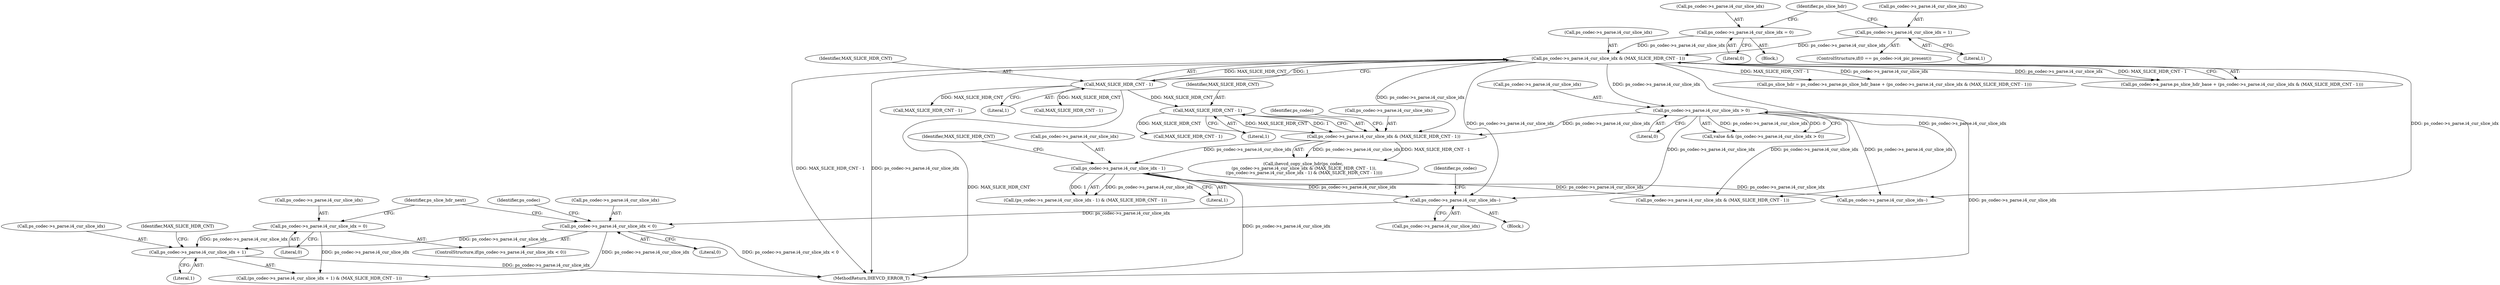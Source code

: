digraph "0_Android_913d9e8d93d6b81bb8eac3fc2c1426651f5b259d@pointer" {
"1001802" [label="(Call,ps_codec->s_parse.i4_cur_slice_idx + 1)"];
"1001779" [label="(Call,ps_codec->s_parse.i4_cur_slice_idx < 0)"];
"1001772" [label="(Call,ps_codec->s_parse.i4_cur_slice_idx--)"];
"1000406" [label="(Call,ps_codec->s_parse.i4_cur_slice_idx & (MAX_SLICE_HDR_CNT - 1))"];
"1000376" [label="(Call,ps_codec->s_parse.i4_cur_slice_idx = 0)"];
"1000391" [label="(Call,ps_codec->s_parse.i4_cur_slice_idx = 1)"];
"1000412" [label="(Call,MAX_SLICE_HDR_CNT - 1)"];
"1000451" [label="(Call,ps_codec->s_parse.i4_cur_slice_idx - 1)"];
"1000441" [label="(Call,ps_codec->s_parse.i4_cur_slice_idx & (MAX_SLICE_HDR_CNT - 1))"];
"1000431" [label="(Call,ps_codec->s_parse.i4_cur_slice_idx > 0)"];
"1000447" [label="(Call,MAX_SLICE_HDR_CNT - 1)"];
"1001786" [label="(Call,ps_codec->s_parse.i4_cur_slice_idx = 0)"];
"1001778" [label="(ControlStructure,if(ps_codec->s_parse.i4_cur_slice_idx < 0))"];
"1000385" [label="(ControlStructure,if(0 == ps_codec->i4_pic_present))"];
"1001801" [label="(Call,(ps_codec->s_parse.i4_cur_slice_idx + 1) & (MAX_SLICE_HDR_CNT - 1))"];
"1000382" [label="(Literal,0)"];
"1002527" [label="(Call,MAX_SLICE_HDR_CNT - 1)"];
"1002620" [label="(MethodReturn,IHEVCD_ERROR_T)"];
"1000391" [label="(Call,ps_codec->s_parse.i4_cur_slice_idx = 1)"];
"1000439" [label="(Call,ihevcd_copy_slice_hdr(ps_codec,\n (ps_codec->s_parse.i4_cur_slice_idx & (MAX_SLICE_HDR_CNT - 1)),\n ((ps_codec->s_parse.i4_cur_slice_idx - 1) & (MAX_SLICE_HDR_CNT - 1))))"];
"1000437" [label="(Literal,0)"];
"1001787" [label="(Call,ps_codec->s_parse.i4_cur_slice_idx)"];
"1001803" [label="(Call,ps_codec->s_parse.i4_cur_slice_idx)"];
"1001773" [label="(Call,ps_codec->s_parse.i4_cur_slice_idx)"];
"1000454" [label="(Identifier,ps_codec)"];
"1000392" [label="(Call,ps_codec->s_parse.i4_cur_slice_idx)"];
"1001794" [label="(Identifier,ps_slice_hdr_next)"];
"1001782" [label="(Identifier,ps_codec)"];
"1000375" [label="(Block,)"];
"1000447" [label="(Call,MAX_SLICE_HDR_CNT - 1)"];
"1000449" [label="(Literal,1)"];
"1000451" [label="(Call,ps_codec->s_parse.i4_cur_slice_idx - 1)"];
"1001765" [label="(Block,)"];
"1001786" [label="(Call,ps_codec->s_parse.i4_cur_slice_idx = 0)"];
"1000413" [label="(Identifier,MAX_SLICE_HDR_CNT)"];
"1000431" [label="(Call,ps_codec->s_parse.i4_cur_slice_idx > 0)"];
"1001808" [label="(Literal,1)"];
"1000407" [label="(Call,ps_codec->s_parse.i4_cur_slice_idx)"];
"1000376" [label="(Call,ps_codec->s_parse.i4_cur_slice_idx = 0)"];
"1000432" [label="(Call,ps_codec->s_parse.i4_cur_slice_idx)"];
"1000398" [label="(Call,ps_slice_hdr = ps_codec->s_parse.ps_slice_hdr_base + (ps_codec->s_parse.i4_cur_slice_idx & (MAX_SLICE_HDR_CNT - 1)))"];
"1001785" [label="(Literal,0)"];
"1000457" [label="(Literal,1)"];
"1000441" [label="(Call,ps_codec->s_parse.i4_cur_slice_idx & (MAX_SLICE_HDR_CNT - 1))"];
"1000406" [label="(Call,ps_codec->s_parse.i4_cur_slice_idx & (MAX_SLICE_HDR_CNT - 1))"];
"1000459" [label="(Identifier,MAX_SLICE_HDR_CNT)"];
"1001779" [label="(Call,ps_codec->s_parse.i4_cur_slice_idx < 0)"];
"1000450" [label="(Call,(ps_codec->s_parse.i4_cur_slice_idx - 1) & (MAX_SLICE_HDR_CNT - 1))"];
"1000377" [label="(Call,ps_codec->s_parse.i4_cur_slice_idx)"];
"1001789" [label="(Identifier,ps_codec)"];
"1001772" [label="(Call,ps_codec->s_parse.i4_cur_slice_idx--)"];
"1000400" [label="(Call,ps_codec->s_parse.ps_slice_hdr_base + (ps_codec->s_parse.i4_cur_slice_idx & (MAX_SLICE_HDR_CNT - 1)))"];
"1001810" [label="(Identifier,MAX_SLICE_HDR_CNT)"];
"1002521" [label="(Call,ps_codec->s_parse.i4_cur_slice_idx & (MAX_SLICE_HDR_CNT - 1))"];
"1001802" [label="(Call,ps_codec->s_parse.i4_cur_slice_idx + 1)"];
"1000442" [label="(Call,ps_codec->s_parse.i4_cur_slice_idx)"];
"1000458" [label="(Call,MAX_SLICE_HDR_CNT - 1)"];
"1000414" [label="(Literal,1)"];
"1001780" [label="(Call,ps_codec->s_parse.i4_cur_slice_idx)"];
"1000397" [label="(Literal,1)"];
"1001713" [label="(Call,ps_codec->s_parse.i4_cur_slice_idx--)"];
"1000429" [label="(Call,value && (ps_codec->s_parse.i4_cur_slice_idx > 0))"];
"1001809" [label="(Call,MAX_SLICE_HDR_CNT - 1)"];
"1000412" [label="(Call,MAX_SLICE_HDR_CNT - 1)"];
"1000399" [label="(Identifier,ps_slice_hdr)"];
"1001792" [label="(Literal,0)"];
"1000448" [label="(Identifier,MAX_SLICE_HDR_CNT)"];
"1000452" [label="(Call,ps_codec->s_parse.i4_cur_slice_idx)"];
"1001802" -> "1001801"  [label="AST: "];
"1001802" -> "1001808"  [label="CFG: "];
"1001803" -> "1001802"  [label="AST: "];
"1001808" -> "1001802"  [label="AST: "];
"1001810" -> "1001802"  [label="CFG: "];
"1001802" -> "1002620"  [label="DDG: ps_codec->s_parse.i4_cur_slice_idx"];
"1001779" -> "1001802"  [label="DDG: ps_codec->s_parse.i4_cur_slice_idx"];
"1001786" -> "1001802"  [label="DDG: ps_codec->s_parse.i4_cur_slice_idx"];
"1001779" -> "1001778"  [label="AST: "];
"1001779" -> "1001785"  [label="CFG: "];
"1001780" -> "1001779"  [label="AST: "];
"1001785" -> "1001779"  [label="AST: "];
"1001789" -> "1001779"  [label="CFG: "];
"1001794" -> "1001779"  [label="CFG: "];
"1001779" -> "1002620"  [label="DDG: ps_codec->s_parse.i4_cur_slice_idx < 0"];
"1001772" -> "1001779"  [label="DDG: ps_codec->s_parse.i4_cur_slice_idx"];
"1001779" -> "1001801"  [label="DDG: ps_codec->s_parse.i4_cur_slice_idx"];
"1001772" -> "1001765"  [label="AST: "];
"1001772" -> "1001773"  [label="CFG: "];
"1001773" -> "1001772"  [label="AST: "];
"1001782" -> "1001772"  [label="CFG: "];
"1000406" -> "1001772"  [label="DDG: ps_codec->s_parse.i4_cur_slice_idx"];
"1000451" -> "1001772"  [label="DDG: ps_codec->s_parse.i4_cur_slice_idx"];
"1000431" -> "1001772"  [label="DDG: ps_codec->s_parse.i4_cur_slice_idx"];
"1000406" -> "1000400"  [label="AST: "];
"1000406" -> "1000412"  [label="CFG: "];
"1000407" -> "1000406"  [label="AST: "];
"1000412" -> "1000406"  [label="AST: "];
"1000400" -> "1000406"  [label="CFG: "];
"1000406" -> "1002620"  [label="DDG: MAX_SLICE_HDR_CNT - 1"];
"1000406" -> "1002620"  [label="DDG: ps_codec->s_parse.i4_cur_slice_idx"];
"1000406" -> "1000398"  [label="DDG: ps_codec->s_parse.i4_cur_slice_idx"];
"1000406" -> "1000398"  [label="DDG: MAX_SLICE_HDR_CNT - 1"];
"1000406" -> "1000400"  [label="DDG: ps_codec->s_parse.i4_cur_slice_idx"];
"1000406" -> "1000400"  [label="DDG: MAX_SLICE_HDR_CNT - 1"];
"1000376" -> "1000406"  [label="DDG: ps_codec->s_parse.i4_cur_slice_idx"];
"1000391" -> "1000406"  [label="DDG: ps_codec->s_parse.i4_cur_slice_idx"];
"1000412" -> "1000406"  [label="DDG: MAX_SLICE_HDR_CNT"];
"1000412" -> "1000406"  [label="DDG: 1"];
"1000406" -> "1000431"  [label="DDG: ps_codec->s_parse.i4_cur_slice_idx"];
"1000406" -> "1000441"  [label="DDG: ps_codec->s_parse.i4_cur_slice_idx"];
"1000406" -> "1001713"  [label="DDG: ps_codec->s_parse.i4_cur_slice_idx"];
"1000406" -> "1002521"  [label="DDG: ps_codec->s_parse.i4_cur_slice_idx"];
"1000376" -> "1000375"  [label="AST: "];
"1000376" -> "1000382"  [label="CFG: "];
"1000377" -> "1000376"  [label="AST: "];
"1000382" -> "1000376"  [label="AST: "];
"1000399" -> "1000376"  [label="CFG: "];
"1000391" -> "1000385"  [label="AST: "];
"1000391" -> "1000397"  [label="CFG: "];
"1000392" -> "1000391"  [label="AST: "];
"1000397" -> "1000391"  [label="AST: "];
"1000399" -> "1000391"  [label="CFG: "];
"1000412" -> "1000414"  [label="CFG: "];
"1000413" -> "1000412"  [label="AST: "];
"1000414" -> "1000412"  [label="AST: "];
"1000412" -> "1002620"  [label="DDG: MAX_SLICE_HDR_CNT"];
"1000412" -> "1000447"  [label="DDG: MAX_SLICE_HDR_CNT"];
"1000412" -> "1001809"  [label="DDG: MAX_SLICE_HDR_CNT"];
"1000412" -> "1002527"  [label="DDG: MAX_SLICE_HDR_CNT"];
"1000451" -> "1000450"  [label="AST: "];
"1000451" -> "1000457"  [label="CFG: "];
"1000452" -> "1000451"  [label="AST: "];
"1000457" -> "1000451"  [label="AST: "];
"1000459" -> "1000451"  [label="CFG: "];
"1000451" -> "1002620"  [label="DDG: ps_codec->s_parse.i4_cur_slice_idx"];
"1000451" -> "1000450"  [label="DDG: ps_codec->s_parse.i4_cur_slice_idx"];
"1000451" -> "1000450"  [label="DDG: 1"];
"1000441" -> "1000451"  [label="DDG: ps_codec->s_parse.i4_cur_slice_idx"];
"1000451" -> "1001713"  [label="DDG: ps_codec->s_parse.i4_cur_slice_idx"];
"1000451" -> "1002521"  [label="DDG: ps_codec->s_parse.i4_cur_slice_idx"];
"1000441" -> "1000439"  [label="AST: "];
"1000441" -> "1000447"  [label="CFG: "];
"1000442" -> "1000441"  [label="AST: "];
"1000447" -> "1000441"  [label="AST: "];
"1000454" -> "1000441"  [label="CFG: "];
"1000441" -> "1000439"  [label="DDG: ps_codec->s_parse.i4_cur_slice_idx"];
"1000441" -> "1000439"  [label="DDG: MAX_SLICE_HDR_CNT - 1"];
"1000431" -> "1000441"  [label="DDG: ps_codec->s_parse.i4_cur_slice_idx"];
"1000447" -> "1000441"  [label="DDG: MAX_SLICE_HDR_CNT"];
"1000447" -> "1000441"  [label="DDG: 1"];
"1000431" -> "1000429"  [label="AST: "];
"1000431" -> "1000437"  [label="CFG: "];
"1000432" -> "1000431"  [label="AST: "];
"1000437" -> "1000431"  [label="AST: "];
"1000429" -> "1000431"  [label="CFG: "];
"1000431" -> "1002620"  [label="DDG: ps_codec->s_parse.i4_cur_slice_idx"];
"1000431" -> "1000429"  [label="DDG: ps_codec->s_parse.i4_cur_slice_idx"];
"1000431" -> "1000429"  [label="DDG: 0"];
"1000431" -> "1001713"  [label="DDG: ps_codec->s_parse.i4_cur_slice_idx"];
"1000431" -> "1002521"  [label="DDG: ps_codec->s_parse.i4_cur_slice_idx"];
"1000447" -> "1000449"  [label="CFG: "];
"1000448" -> "1000447"  [label="AST: "];
"1000449" -> "1000447"  [label="AST: "];
"1000447" -> "1000458"  [label="DDG: MAX_SLICE_HDR_CNT"];
"1001786" -> "1001778"  [label="AST: "];
"1001786" -> "1001792"  [label="CFG: "];
"1001787" -> "1001786"  [label="AST: "];
"1001792" -> "1001786"  [label="AST: "];
"1001794" -> "1001786"  [label="CFG: "];
"1001786" -> "1001801"  [label="DDG: ps_codec->s_parse.i4_cur_slice_idx"];
}
